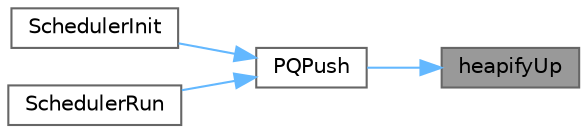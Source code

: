 digraph "heapifyUp"
{
 // LATEX_PDF_SIZE
  bgcolor="transparent";
  edge [fontname=Helvetica,fontsize=10,labelfontname=Helvetica,labelfontsize=10];
  node [fontname=Helvetica,fontsize=10,shape=box,height=0.2,width=0.4];
  rankdir="RL";
  Node1 [label="heapifyUp",height=0.2,width=0.4,color="gray40", fillcolor="grey60", style="filled", fontcolor="black",tooltip="Restores the heap property by moving the node at the given index up."];
  Node1 -> Node2 [dir="back",color="steelblue1",style="solid"];
  Node2 [label="PQPush",height=0.2,width=0.4,color="grey40", fillcolor="white", style="filled",URL="$PriorityQueue_8c.html#ae841bdf0664368f8d4484b0e5dbd33d7",tooltip="Pushes a task with a given priority onto the priority queue."];
  Node2 -> Node3 [dir="back",color="steelblue1",style="solid"];
  Node3 [label="SchedulerInit",height=0.2,width=0.4,color="grey40", fillcolor="white", style="filled",URL="$Scheduler_8c.html#adf18e0985dd8f66c0a65156d46718c5a",tooltip="Initializes the scheduler with the given sensors."];
  Node2 -> Node4 [dir="back",color="steelblue1",style="solid"];
  Node4 [label="SchedulerRun",height=0.2,width=0.4,color="grey40", fillcolor="white", style="filled",URL="$Scheduler_8c.html#ab8065221debac476c547533f73504c20",tooltip="Runs the scheduler, executing tasks based on their priority."];
}
